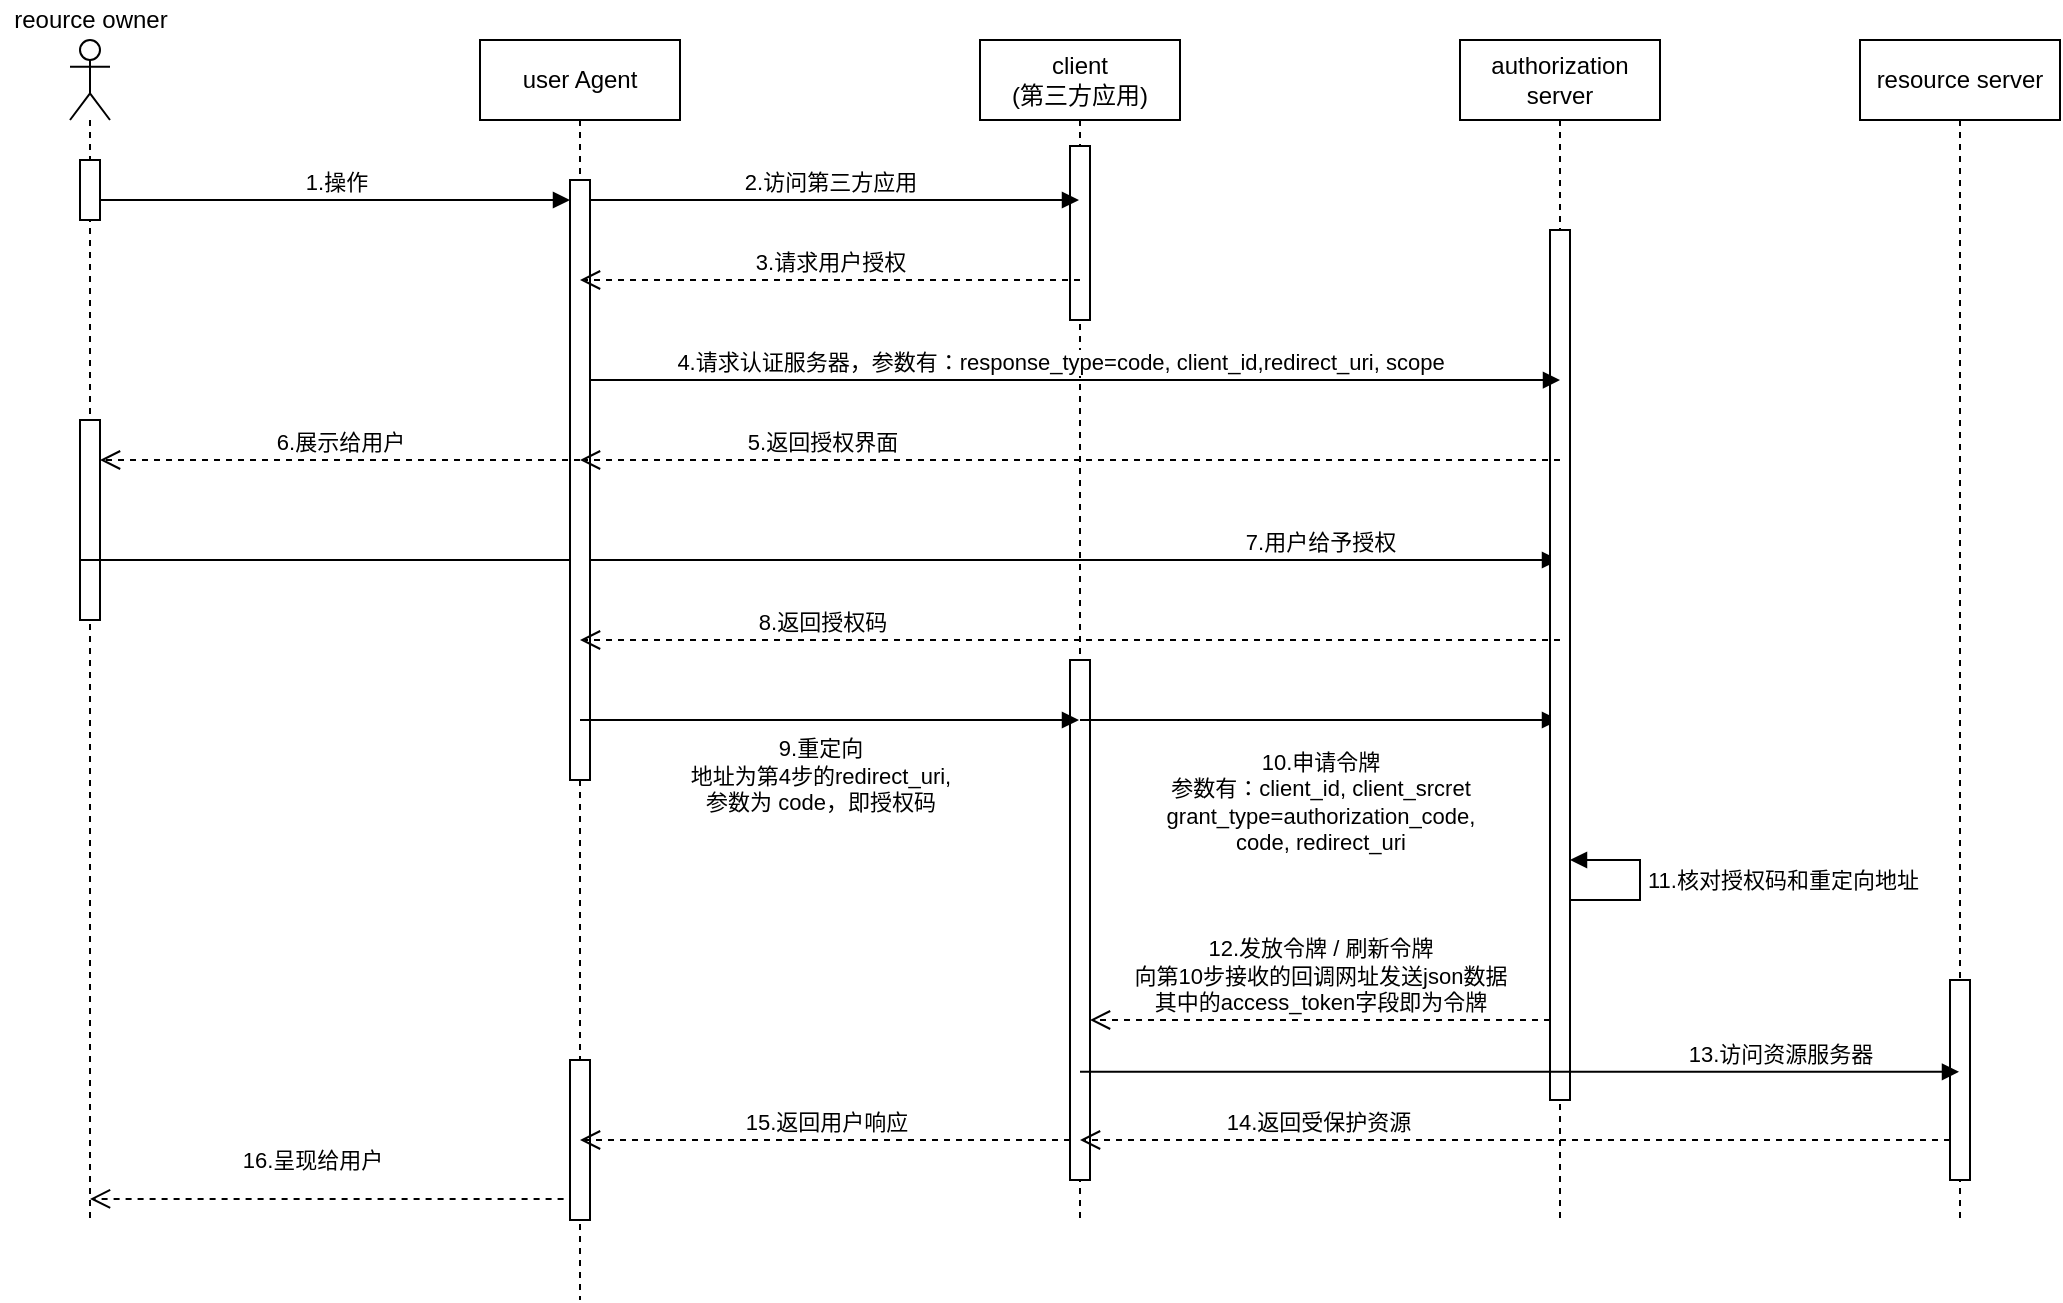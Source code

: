 <mxfile version="14.4.4" type="github">
  <diagram name="Page-1" id="9361dd3d-8414-5efd-6122-117bd74ce7a7">
    <mxGraphModel dx="1682" dy="1000" grid="1" gridSize="10" guides="1" tooltips="1" connect="1" arrows="1" fold="1" page="0" pageScale="1.5" pageWidth="826" pageHeight="1169" background="#ffffff" math="0" shadow="0">
      <root>
        <mxCell id="0" />
        <mxCell id="1" parent="0" />
        <mxCell id="6Eb1THysY2c8-Wb8qI4P-93" value="client&lt;br&gt;(第三方应用)" style="shape=umlLifeline;perimeter=lifelinePerimeter;whiteSpace=wrap;html=1;container=1;collapsible=0;recursiveResize=0;outlineConnect=0;" parent="1" vertex="1">
          <mxGeometry x="450" y="-140" width="100" height="590" as="geometry" />
        </mxCell>
        <mxCell id="6Eb1THysY2c8-Wb8qI4P-105" value="" style="html=1;points=[];perimeter=orthogonalPerimeter;" parent="6Eb1THysY2c8-Wb8qI4P-93" vertex="1">
          <mxGeometry x="45" y="53" width="10" height="87" as="geometry" />
        </mxCell>
        <mxCell id="6Eb1THysY2c8-Wb8qI4P-113" value="" style="html=1;points=[];perimeter=orthogonalPerimeter;" parent="6Eb1THysY2c8-Wb8qI4P-93" vertex="1">
          <mxGeometry x="45" y="310" width="10" height="260" as="geometry" />
        </mxCell>
        <mxCell id="_RnlnGZY591C7_LiBBRK-16" value="10.申请令牌&lt;br&gt;参数有：client_id, client_srcret&lt;br&gt;grant_type=authorization_code,&lt;br&gt;code, redirect_uri" style="html=1;verticalAlign=bottom;endArrow=block;" edge="1" parent="6Eb1THysY2c8-Wb8qI4P-93" target="6Eb1THysY2c8-Wb8qI4P-96">
          <mxGeometry x="0.002" y="-70" width="80" relative="1" as="geometry">
            <mxPoint x="50" y="340" as="sourcePoint" />
            <mxPoint x="130" y="340" as="targetPoint" />
            <mxPoint as="offset" />
          </mxGeometry>
        </mxCell>
        <mxCell id="6Eb1THysY2c8-Wb8qI4P-94" value="" style="shape=umlLifeline;participant=umlActor;perimeter=lifelinePerimeter;whiteSpace=wrap;html=1;container=1;collapsible=0;recursiveResize=0;verticalAlign=top;spacingTop=36;outlineConnect=0;" parent="1" vertex="1">
          <mxGeometry x="-5" y="-140" width="20" height="590" as="geometry" />
        </mxCell>
        <mxCell id="6Eb1THysY2c8-Wb8qI4P-125" value="" style="html=1;points=[];perimeter=orthogonalPerimeter;" parent="6Eb1THysY2c8-Wb8qI4P-94" vertex="1">
          <mxGeometry x="5" y="190" width="10" height="100" as="geometry" />
        </mxCell>
        <mxCell id="6Eb1THysY2c8-Wb8qI4P-99" value="" style="html=1;points=[];perimeter=orthogonalPerimeter;" parent="6Eb1THysY2c8-Wb8qI4P-94" vertex="1">
          <mxGeometry x="5" y="60" width="10" height="30" as="geometry" />
        </mxCell>
        <mxCell id="_RnlnGZY591C7_LiBBRK-4" value="1.操作" style="html=1;verticalAlign=bottom;endArrow=block;" edge="1" parent="6Eb1THysY2c8-Wb8qI4P-94">
          <mxGeometry width="80" relative="1" as="geometry">
            <mxPoint x="15" y="80" as="sourcePoint" />
            <mxPoint x="250" y="80" as="targetPoint" />
          </mxGeometry>
        </mxCell>
        <mxCell id="_RnlnGZY591C7_LiBBRK-12" value="7.用户给予授权" style="html=1;verticalAlign=bottom;endArrow=block;" edge="1" parent="6Eb1THysY2c8-Wb8qI4P-94" target="6Eb1THysY2c8-Wb8qI4P-96">
          <mxGeometry x="0.677" width="80" relative="1" as="geometry">
            <mxPoint x="5" y="260" as="sourcePoint" />
            <mxPoint x="85" y="260" as="targetPoint" />
            <mxPoint as="offset" />
          </mxGeometry>
        </mxCell>
        <mxCell id="6Eb1THysY2c8-Wb8qI4P-95" value="reource owner&lt;br&gt;" style="text;html=1;align=center;verticalAlign=middle;resizable=0;points=[];autosize=1;" parent="1" vertex="1">
          <mxGeometry x="-40" y="-160" width="90" height="20" as="geometry" />
        </mxCell>
        <mxCell id="6Eb1THysY2c8-Wb8qI4P-96" value="authorization server" style="shape=umlLifeline;perimeter=lifelinePerimeter;whiteSpace=wrap;html=1;container=1;collapsible=0;recursiveResize=0;outlineConnect=0;" parent="1" vertex="1">
          <mxGeometry x="690" y="-140" width="100" height="590" as="geometry" />
        </mxCell>
        <mxCell id="6Eb1THysY2c8-Wb8qI4P-118" value="" style="html=1;points=[];perimeter=orthogonalPerimeter;" parent="6Eb1THysY2c8-Wb8qI4P-96" vertex="1">
          <mxGeometry x="45" y="95" width="10" height="435" as="geometry" />
        </mxCell>
        <mxCell id="6Eb1THysY2c8-Wb8qI4P-119" value="11.核对授权码和重定向地址" style="edgeStyle=orthogonalEdgeStyle;html=1;align=left;spacingLeft=2;endArrow=block;rounded=0;" parent="6Eb1THysY2c8-Wb8qI4P-96" edge="1">
          <mxGeometry x="0.182" relative="1" as="geometry">
            <mxPoint x="55" y="410" as="sourcePoint" />
            <Array as="points">
              <mxPoint x="55" y="430" />
              <mxPoint x="90" y="430" />
              <mxPoint x="90" y="410" />
            </Array>
            <mxPoint x="55" y="410" as="targetPoint" />
            <mxPoint as="offset" />
          </mxGeometry>
        </mxCell>
        <mxCell id="6Eb1THysY2c8-Wb8qI4P-97" value="resource server" style="shape=umlLifeline;perimeter=lifelinePerimeter;whiteSpace=wrap;html=1;container=1;collapsible=0;recursiveResize=0;outlineConnect=0;" parent="1" vertex="1">
          <mxGeometry x="890" y="-140" width="100" height="590" as="geometry" />
        </mxCell>
        <mxCell id="6Eb1THysY2c8-Wb8qI4P-123" value="" style="html=1;points=[];perimeter=orthogonalPerimeter;" parent="6Eb1THysY2c8-Wb8qI4P-97" vertex="1">
          <mxGeometry x="45" y="470" width="10" height="100" as="geometry" />
        </mxCell>
        <mxCell id="_RnlnGZY591C7_LiBBRK-1" value="user Agent" style="shape=umlLifeline;perimeter=lifelinePerimeter;whiteSpace=wrap;html=1;container=1;collapsible=0;recursiveResize=0;outlineConnect=0;" vertex="1" parent="1">
          <mxGeometry x="200" y="-140" width="100" height="630" as="geometry" />
        </mxCell>
        <mxCell id="_RnlnGZY591C7_LiBBRK-5" value="2.访问第三方应用" style="html=1;verticalAlign=bottom;endArrow=block;" edge="1" parent="_RnlnGZY591C7_LiBBRK-1" target="6Eb1THysY2c8-Wb8qI4P-93">
          <mxGeometry width="80" relative="1" as="geometry">
            <mxPoint x="50" y="80" as="sourcePoint" />
            <mxPoint x="130" y="80" as="targetPoint" />
          </mxGeometry>
        </mxCell>
        <mxCell id="_RnlnGZY591C7_LiBBRK-7" value="4.请求认证服务器，参数有：response_type=code, client_id,redirect_uri, scope" style="html=1;verticalAlign=bottom;endArrow=block;entryX=0.5;entryY=0.524;entryDx=0;entryDy=0;entryPerimeter=0;" edge="1" parent="_RnlnGZY591C7_LiBBRK-1">
          <mxGeometry x="-0.02" width="80" relative="1" as="geometry">
            <mxPoint x="50" y="170" as="sourcePoint" />
            <mxPoint x="540" y="170.02" as="targetPoint" />
            <mxPoint as="offset" />
          </mxGeometry>
        </mxCell>
        <mxCell id="_RnlnGZY591C7_LiBBRK-14" value="" style="html=1;points=[];perimeter=orthogonalPerimeter;" vertex="1" parent="_RnlnGZY591C7_LiBBRK-1">
          <mxGeometry x="45" y="70" width="10" height="300" as="geometry" />
        </mxCell>
        <mxCell id="_RnlnGZY591C7_LiBBRK-15" value="9.重定向&lt;br&gt;地址为第4步的redirect_uri,&lt;br&gt;参数为 code，即授权码" style="html=1;verticalAlign=bottom;endArrow=block;" edge="1" parent="_RnlnGZY591C7_LiBBRK-1" target="6Eb1THysY2c8-Wb8qI4P-93">
          <mxGeometry x="-0.038" y="-50" width="80" relative="1" as="geometry">
            <mxPoint x="50" y="340" as="sourcePoint" />
            <mxPoint x="130" y="340" as="targetPoint" />
            <mxPoint as="offset" />
          </mxGeometry>
        </mxCell>
        <mxCell id="_RnlnGZY591C7_LiBBRK-23" value="" style="html=1;points=[];perimeter=orthogonalPerimeter;" vertex="1" parent="_RnlnGZY591C7_LiBBRK-1">
          <mxGeometry x="45" y="510" width="10" height="80" as="geometry" />
        </mxCell>
        <mxCell id="_RnlnGZY591C7_LiBBRK-6" value="3.请求用户授权" style="html=1;verticalAlign=bottom;endArrow=open;dashed=1;endSize=8;" edge="1" parent="1" target="_RnlnGZY591C7_LiBBRK-1">
          <mxGeometry relative="1" as="geometry">
            <mxPoint x="500" y="-20" as="sourcePoint" />
            <mxPoint x="410" y="-20" as="targetPoint" />
          </mxGeometry>
        </mxCell>
        <mxCell id="_RnlnGZY591C7_LiBBRK-9" value="5.返回授权界面" style="html=1;verticalAlign=bottom;endArrow=open;dashed=1;endSize=8;" edge="1" parent="1" target="_RnlnGZY591C7_LiBBRK-1">
          <mxGeometry x="0.509" relative="1" as="geometry">
            <mxPoint x="740" y="70" as="sourcePoint" />
            <mxPoint x="660" y="70" as="targetPoint" />
            <mxPoint as="offset" />
          </mxGeometry>
        </mxCell>
        <mxCell id="_RnlnGZY591C7_LiBBRK-10" value="6.展示给用户" style="html=1;verticalAlign=bottom;endArrow=open;dashed=1;endSize=8;" edge="1" parent="1" target="6Eb1THysY2c8-Wb8qI4P-125">
          <mxGeometry relative="1" as="geometry">
            <mxPoint x="250" y="70" as="sourcePoint" />
            <mxPoint x="170" y="70" as="targetPoint" />
          </mxGeometry>
        </mxCell>
        <mxCell id="_RnlnGZY591C7_LiBBRK-13" value="8.返回授权码" style="html=1;verticalAlign=bottom;endArrow=open;dashed=1;endSize=8;" edge="1" parent="1" target="_RnlnGZY591C7_LiBBRK-1">
          <mxGeometry x="0.509" relative="1" as="geometry">
            <mxPoint x="740" y="160" as="sourcePoint" />
            <mxPoint x="660" y="160" as="targetPoint" />
            <mxPoint as="offset" />
          </mxGeometry>
        </mxCell>
        <mxCell id="_RnlnGZY591C7_LiBBRK-19" value="12.发放令牌 / 刷新令牌&lt;br&gt;向第10步接收的回调网址发送json数据&lt;br&gt;其中的access_token字段即为令牌" style="html=1;verticalAlign=bottom;endArrow=open;dashed=1;endSize=8;" edge="1" parent="1" source="6Eb1THysY2c8-Wb8qI4P-118" target="6Eb1THysY2c8-Wb8qI4P-113">
          <mxGeometry relative="1" as="geometry">
            <mxPoint x="740" y="300" as="sourcePoint" />
            <mxPoint x="660" y="300" as="targetPoint" />
            <Array as="points">
              <mxPoint x="700" y="350" />
            </Array>
          </mxGeometry>
        </mxCell>
        <mxCell id="_RnlnGZY591C7_LiBBRK-21" value="14.返回受保护资源" style="html=1;verticalAlign=bottom;endArrow=open;dashed=1;endSize=8;" edge="1" parent="1" source="6Eb1THysY2c8-Wb8qI4P-123" target="6Eb1THysY2c8-Wb8qI4P-93">
          <mxGeometry x="0.453" relative="1" as="geometry">
            <mxPoint x="940" y="380" as="sourcePoint" />
            <mxPoint x="860" y="380" as="targetPoint" />
            <Array as="points">
              <mxPoint x="710" y="410" />
            </Array>
            <mxPoint as="offset" />
          </mxGeometry>
        </mxCell>
        <mxCell id="_RnlnGZY591C7_LiBBRK-24" value="15.返回用户响应" style="html=1;verticalAlign=bottom;endArrow=open;dashed=1;endSize=8;" edge="1" parent="1" source="6Eb1THysY2c8-Wb8qI4P-113" target="_RnlnGZY591C7_LiBBRK-1">
          <mxGeometry relative="1" as="geometry">
            <mxPoint x="500" y="380" as="sourcePoint" />
            <mxPoint x="420" y="380" as="targetPoint" />
            <Array as="points">
              <mxPoint x="390" y="410" />
            </Array>
          </mxGeometry>
        </mxCell>
        <mxCell id="_RnlnGZY591C7_LiBBRK-25" value="16.呈现给用户" style="html=1;verticalAlign=bottom;endArrow=open;dashed=1;endSize=8;exitX=-0.32;exitY=0.868;exitDx=0;exitDy=0;exitPerimeter=0;" edge="1" parent="1" source="_RnlnGZY591C7_LiBBRK-23" target="6Eb1THysY2c8-Wb8qI4P-94">
          <mxGeometry x="0.059" y="-10" relative="1" as="geometry">
            <mxPoint x="250" y="410" as="sourcePoint" />
            <mxPoint x="170" y="410" as="targetPoint" />
            <mxPoint as="offset" />
          </mxGeometry>
        </mxCell>
        <mxCell id="_RnlnGZY591C7_LiBBRK-20" value="13.访问资源服务器" style="html=1;verticalAlign=bottom;endArrow=block;exitX=0.5;exitY=0.792;exitDx=0;exitDy=0;exitPerimeter=0;" edge="1" parent="1" source="6Eb1THysY2c8-Wb8qI4P-113" target="6Eb1THysY2c8-Wb8qI4P-97">
          <mxGeometry x="0.593" width="80" relative="1" as="geometry">
            <mxPoint x="500" y="340" as="sourcePoint" />
            <mxPoint x="580" y="340" as="targetPoint" />
            <mxPoint as="offset" />
          </mxGeometry>
        </mxCell>
      </root>
    </mxGraphModel>
  </diagram>
</mxfile>

